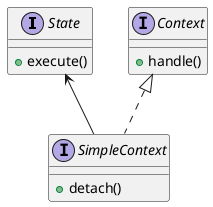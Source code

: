 @startuml "state"
interface "State" as state {
    {method} + execute()
}

interface "Context" as ctx {
    {method} + handle()
}

interface "SimpleContext" as simplectx {
    {method} + detach()
}

simplectx .u.|> ctx
simplectx -u-> state

@enduml